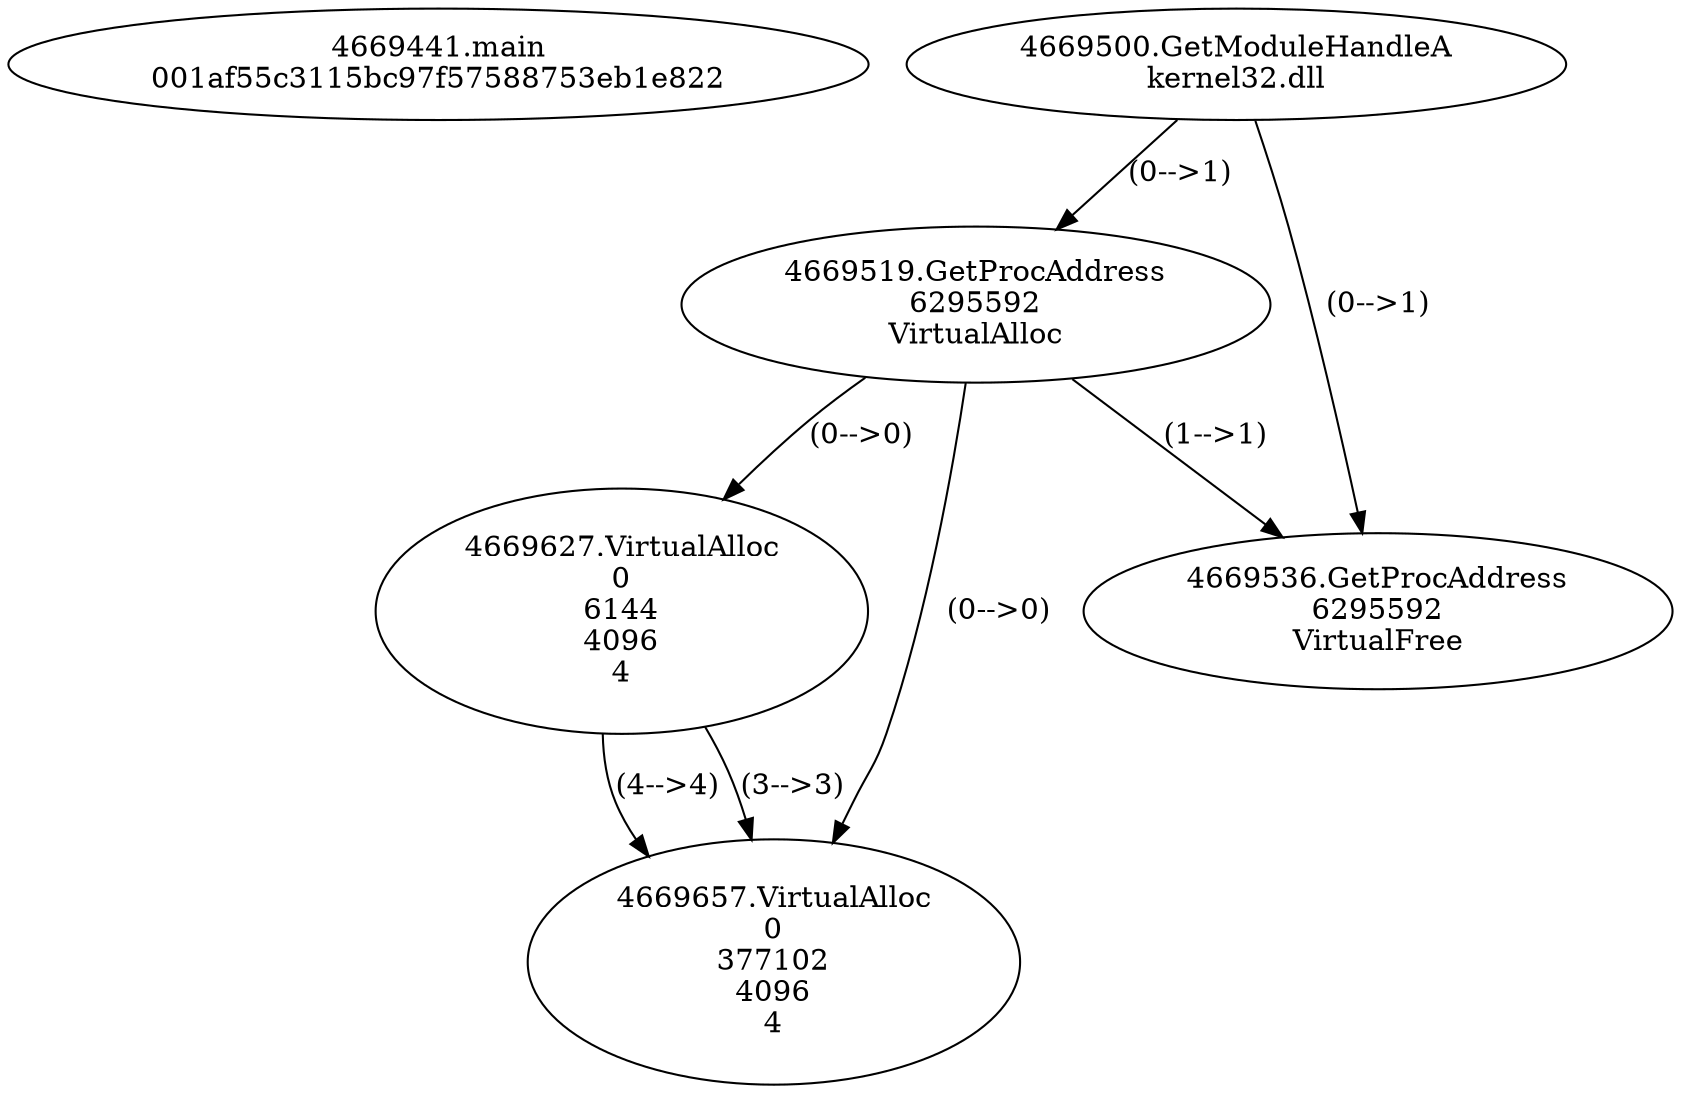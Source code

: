 // Global SCDG with merge call
digraph {
	0 [label="4669441.main
001af55c3115bc97f57588753eb1e822"]
	1 [label="4669500.GetModuleHandleA
kernel32.dll"]
	2 [label="4669519.GetProcAddress
6295592
VirtualAlloc"]
	1 -> 2 [label="(0-->1)"]
	3 [label="4669536.GetProcAddress
6295592
VirtualFree"]
	1 -> 3 [label="(0-->1)"]
	2 -> 3 [label="(1-->1)"]
	4 [label="4669627.VirtualAlloc
0
6144
4096
4"]
	2 -> 4 [label="(0-->0)"]
	5 [label="4669657.VirtualAlloc
0
377102
4096
4"]
	4 -> 5 [label="(3-->3)"]
	4 -> 5 [label="(4-->4)"]
	2 -> 5 [label="(0-->0)"]
}
